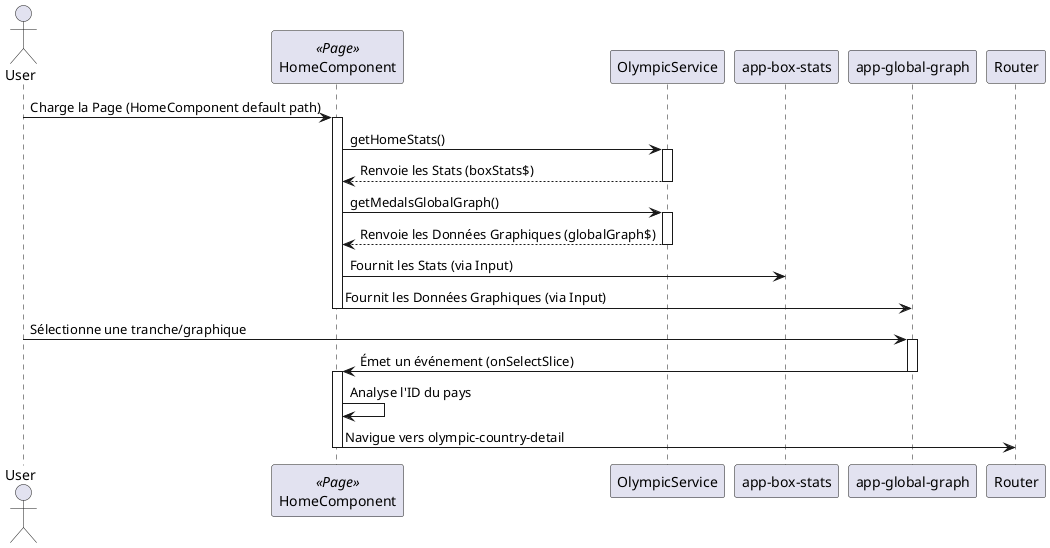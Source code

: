 @startuml
actor User as U
participant HomeComponent <<Page>>
participant "OlympicService" as OS
participant "app-box-stats" as BS
participant "app-global-graph" as GG
participant "Router" as R

U -> HomeComponent: Charge la Page (HomeComponent default path)
activate HomeComponent
HomeComponent -> OS: getHomeStats()
activate OS
OS --> HomeComponent: Renvoie les Stats (boxStats$)
deactivate OS

HomeComponent -> OS: getMedalsGlobalGraph()
activate OS
OS --> HomeComponent: Renvoie les Données Graphiques (globalGraph$)
deactivate OS

HomeComponent -> BS: Fournit les Stats (via Input)
HomeComponent -> GG: Fournit les Données Graphiques (via Input)
deactivate HomeComponent

U -> GG: Sélectionne une tranche/graphique
activate GG
GG -> HomeComponent: Émet un événement (onSelectSlice)
deactivate GG

activate HomeComponent
HomeComponent -> HomeComponent: Analyse l'ID du pays
HomeComponent -> R: Navigue vers olympic-country-detail
deactivate HomeComponent
@enduml
